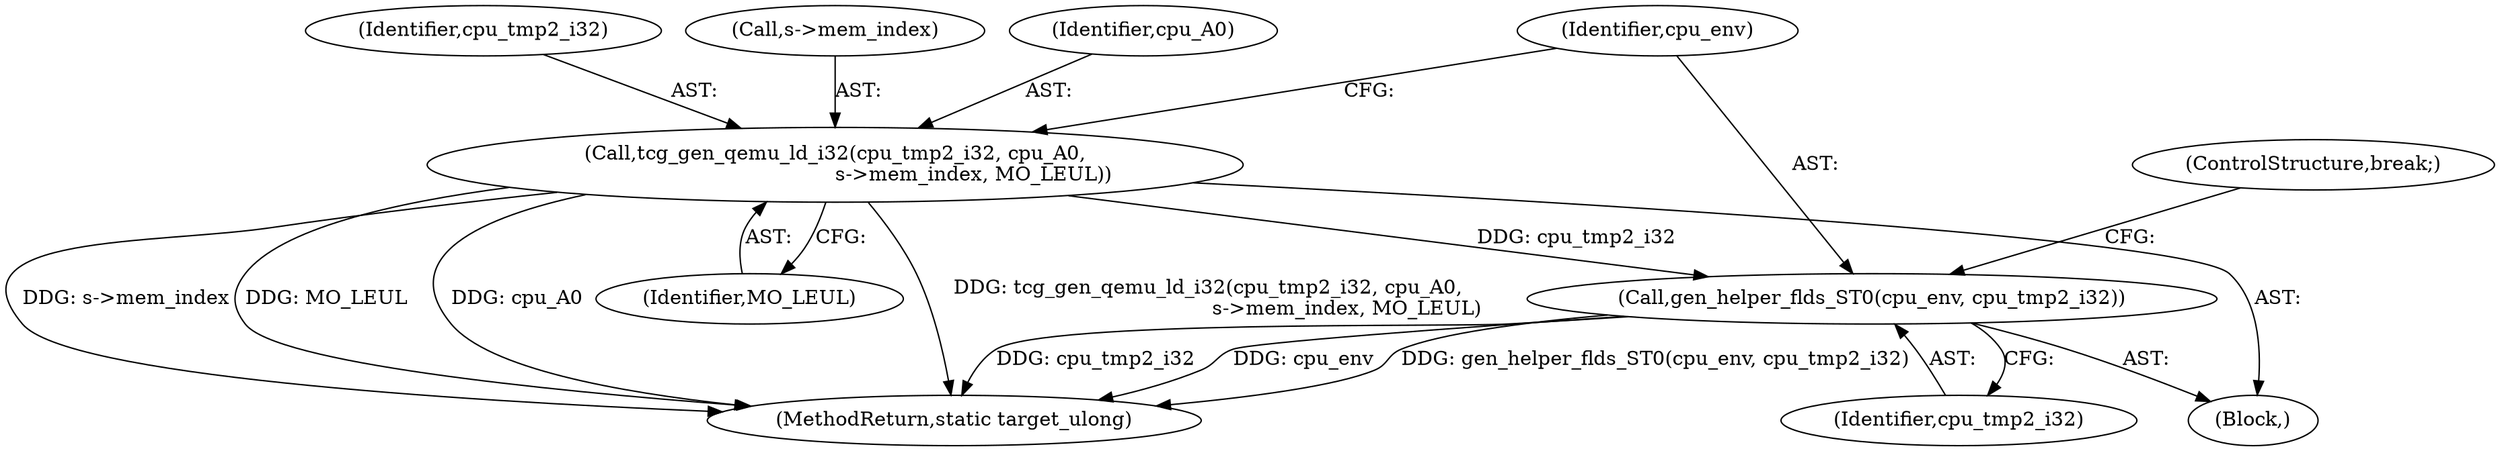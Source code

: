 digraph "0_qemu_30663fd26c0307e414622c7a8607fbc04f92ec14@pointer" {
"1004574" [label="(Call,tcg_gen_qemu_ld_i32(cpu_tmp2_i32, cpu_A0,\n                                            s->mem_index, MO_LEUL))"];
"1004581" [label="(Call,gen_helper_flds_ST0(cpu_env, cpu_tmp2_i32))"];
"1004581" [label="(Call,gen_helper_flds_ST0(cpu_env, cpu_tmp2_i32))"];
"1004576" [label="(Identifier,cpu_A0)"];
"1011840" [label="(MethodReturn,static target_ulong)"];
"1004580" [label="(Identifier,MO_LEUL)"];
"1004582" [label="(Identifier,cpu_env)"];
"1004575" [label="(Identifier,cpu_tmp2_i32)"];
"1004584" [label="(ControlStructure,break;)"];
"1004577" [label="(Call,s->mem_index)"];
"1004572" [label="(Block,)"];
"1004574" [label="(Call,tcg_gen_qemu_ld_i32(cpu_tmp2_i32, cpu_A0,\n                                            s->mem_index, MO_LEUL))"];
"1004583" [label="(Identifier,cpu_tmp2_i32)"];
"1004574" -> "1004572"  [label="AST: "];
"1004574" -> "1004580"  [label="CFG: "];
"1004575" -> "1004574"  [label="AST: "];
"1004576" -> "1004574"  [label="AST: "];
"1004577" -> "1004574"  [label="AST: "];
"1004580" -> "1004574"  [label="AST: "];
"1004582" -> "1004574"  [label="CFG: "];
"1004574" -> "1011840"  [label="DDG: tcg_gen_qemu_ld_i32(cpu_tmp2_i32, cpu_A0,\n                                            s->mem_index, MO_LEUL)"];
"1004574" -> "1011840"  [label="DDG: MO_LEUL"];
"1004574" -> "1011840"  [label="DDG: cpu_A0"];
"1004574" -> "1011840"  [label="DDG: s->mem_index"];
"1004574" -> "1004581"  [label="DDG: cpu_tmp2_i32"];
"1004581" -> "1004572"  [label="AST: "];
"1004581" -> "1004583"  [label="CFG: "];
"1004582" -> "1004581"  [label="AST: "];
"1004583" -> "1004581"  [label="AST: "];
"1004584" -> "1004581"  [label="CFG: "];
"1004581" -> "1011840"  [label="DDG: cpu_env"];
"1004581" -> "1011840"  [label="DDG: gen_helper_flds_ST0(cpu_env, cpu_tmp2_i32)"];
"1004581" -> "1011840"  [label="DDG: cpu_tmp2_i32"];
}
